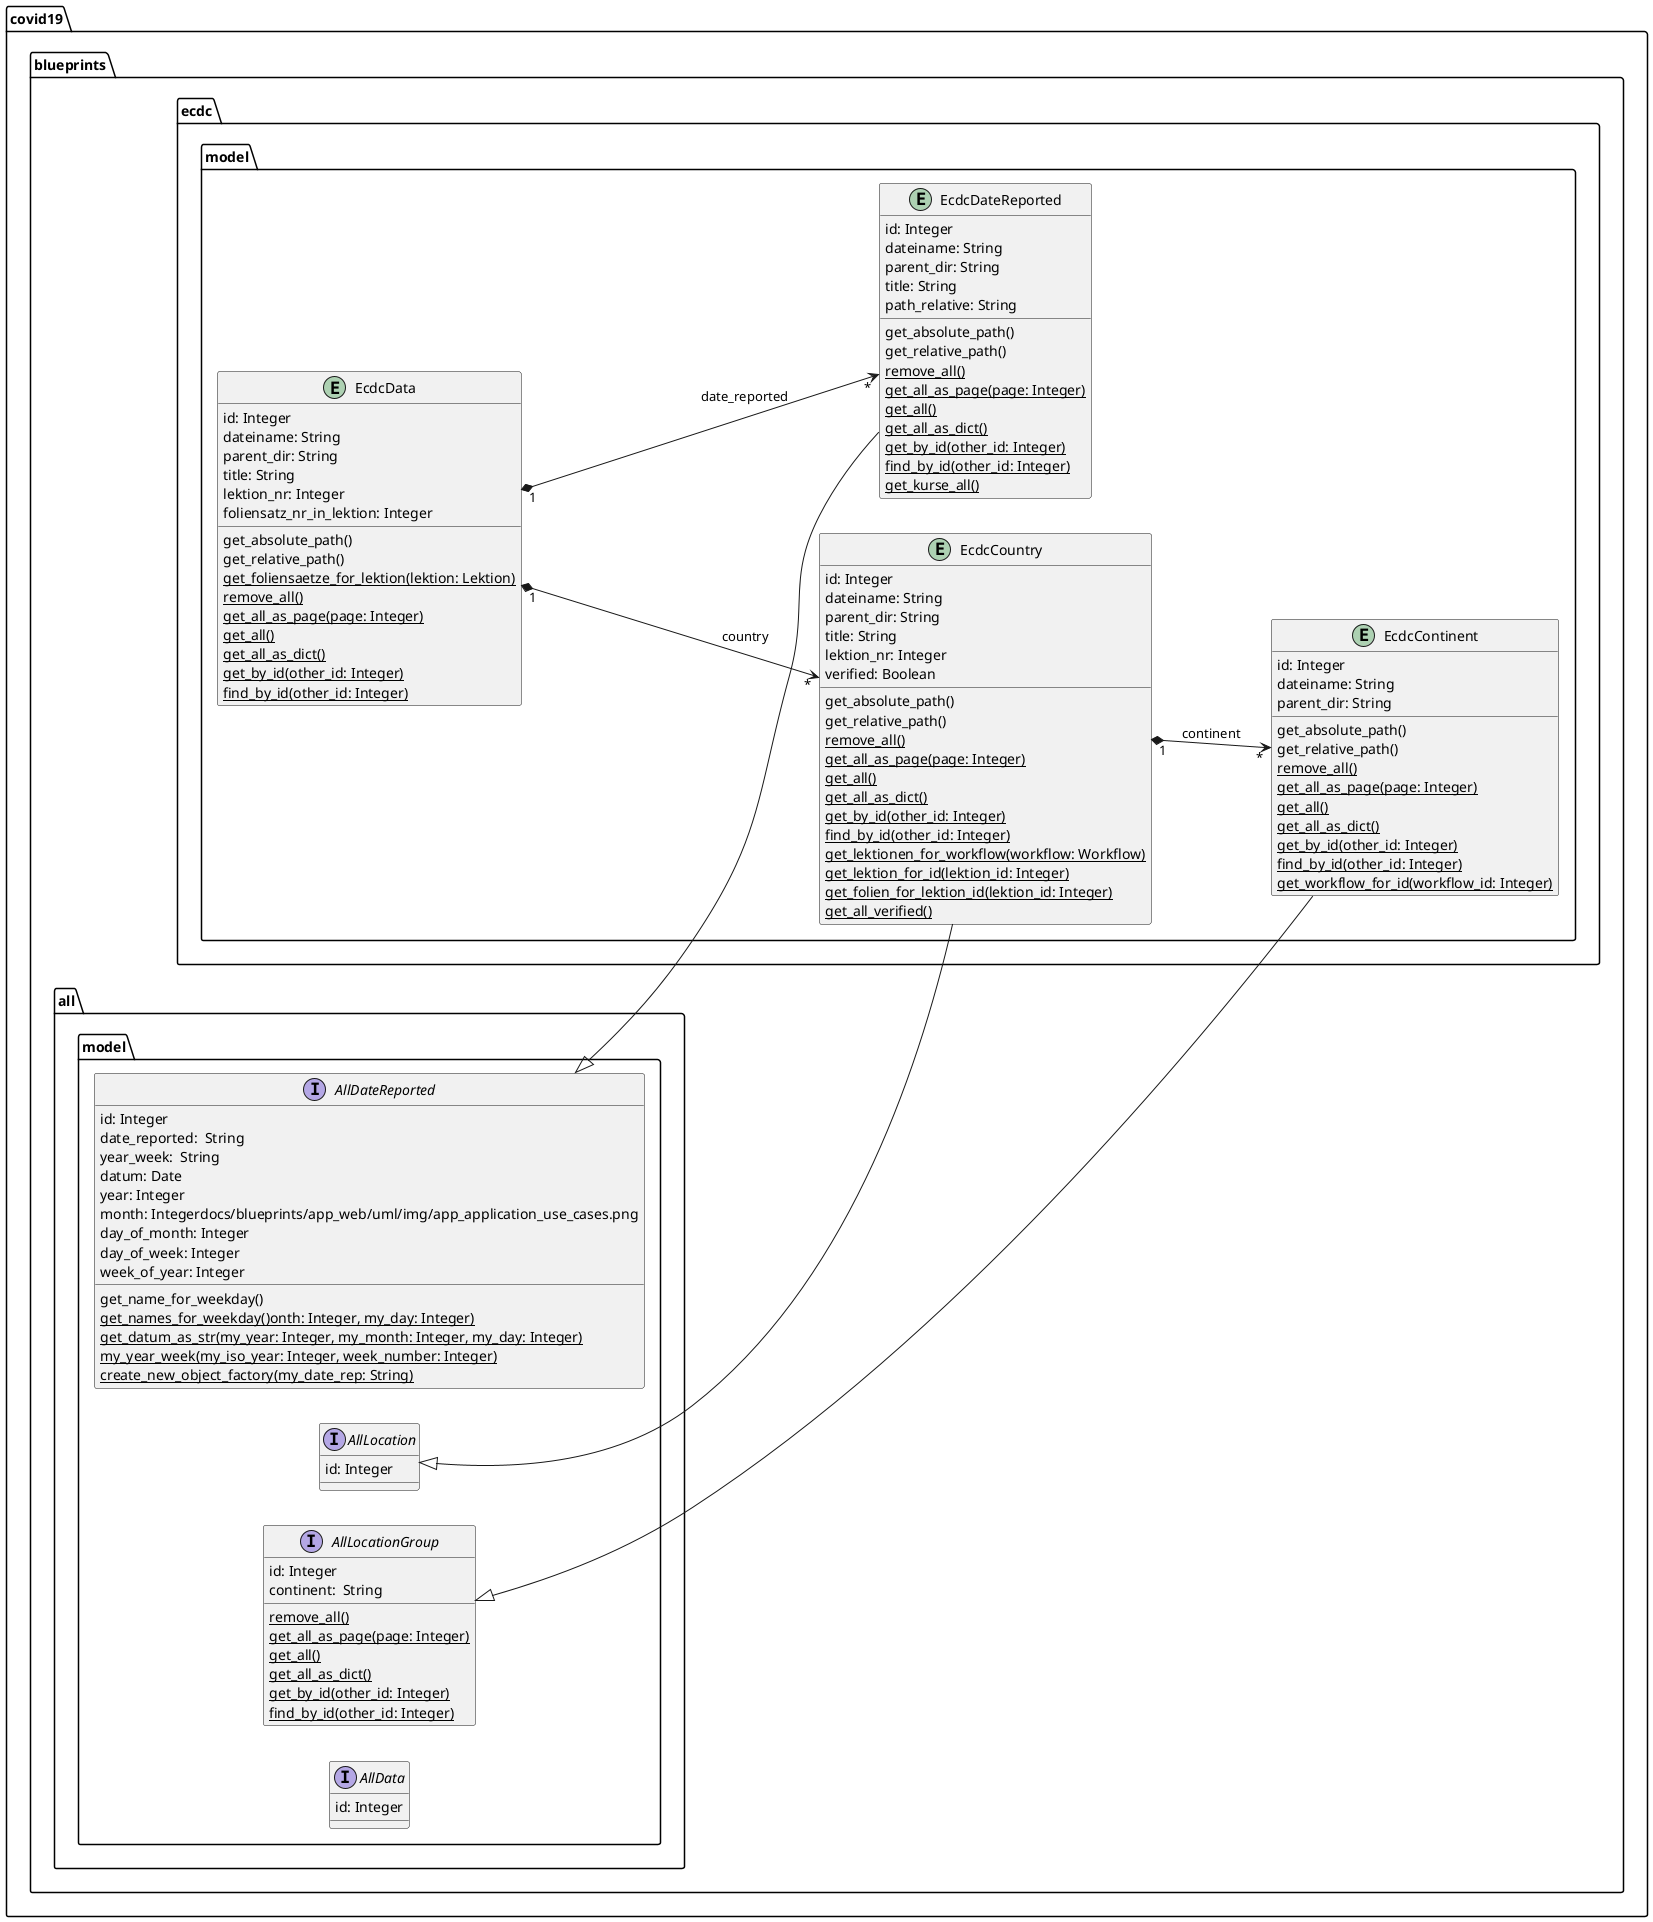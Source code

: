 @startuml
left to right direction

package covid19.blueprints.all.model {

	interface AllDateReported {
	    id: Integer
		date_reported:  String
	    year_week:  String
	    datum: Date
	    year: Integer
	    month: Integerdocs/blueprints/app_web/uml/img/app_application_use_cases.png
	    day_of_month: Integer
	    day_of_week: Integer
	    week_of_year: Integer
		get_name_for_weekday()
		{classifier} get_names_for_weekday()onth: Integer, my_day: Integer)
		{classifier} get_datum_as_str(my_year: Integer, my_month: Integer, my_day: Integer)
		{classifier} my_year_week(my_iso_year: Integer, week_number: Integer)
		{classifier} create_new_object_factory(my_date_rep: String)
	}

	interface AllLocationGroup {
	    id: Integer
	    continent:  String
	    {classifier} remove_all()
	    {classifier} get_all_as_page(page: Integer)
	    {classifier} get_all()
	    {classifier} get_all_as_dict()
	    {classifier} get_by_id(other_id: Integer)
	    {classifier} find_by_id(other_id: Integer)
	}

	interface AllLocation {
	    id: Integer
    }

	interface AllData {
	    id: Integer
	}

}

package covid19.blueprints.ecdc.model {

	entity EcdcDateReported {
	    id: Integer
	    dateiname: String
	    parent_dir: String
	    title: String
	    path_relative: String
	    get_absolute_path()
	    get_relative_path()
	    {classifier} remove_all()
	    {classifier} get_all_as_page(page: Integer)
	    {classifier} get_all()
	    {classifier} get_all_as_dict()
	    {classifier} get_by_id(other_id: Integer)
	    {classifier} find_by_id(other_id: Integer)
	    {classifier} get_kurse_all()
	}

	entity EcdcContinent {
	    id: Integer
	    dateiname: String
	    parent_dir: String
	    get_absolute_path()
	    get_relative_path()
	    {classifier} remove_all()
	    {classifier} get_all_as_page(page: Integer)
	    {classifier} get_all()
	    {classifier} get_all_as_dict()
	    {classifier} get_by_id(other_id: Integer)
	    {classifier} find_by_id(other_id: Integer)
	    {classifier} get_workflow_for_id(workflow_id: Integer)
	}

	entity EcdcCountry {
	    id: Integer
	    dateiname: String
	    parent_dir: String
	    title: String
	    lektion_nr: Integer
	    verified: Boolean
	    get_absolute_path()
	    get_relative_path()
	    {classifier} remove_all()
	    {classifier} get_all_as_page(page: Integer)
	    {classifier} get_all()
	    {classifier} get_all_as_dict()
	    {classifier} get_by_id(other_id: Integer)
	    {classifier} find_by_id(other_id: Integer)
	    {classifier} get_lektionen_for_workflow(workflow: Workflow)
	    {classifier} get_lektion_for_id(lektion_id: Integer)
	    {classifier} get_folien_for_lektion_id(lektion_id: Integer)
	    {classifier} get_all_verified()
	}

	entity EcdcData {
	    id: Integer
	    dateiname: String
	    parent_dir: String
	    title: String
	    lektion_nr: Integer
	    foliensatz_nr_in_lektion: Integer
	    get_absolute_path()
	    get_relative_path()
	    {classifier} get_foliensaetze_for_lektion(lektion: Lektion)
	    {classifier} remove_all()
	    {classifier} get_all_as_page(page: Integer)
	    {classifier} get_all()
	    {classifier} get_all_as_dict()
	    {classifier} get_by_id(other_id: Integer)
	    {classifier} find_by_id(other_id: Integer)
	}
}

AllDateReported <|-- EcdcDateReported
AllLocationGroup <|-- EcdcContinent
AllLocation <|-- EcdcCountry

EcdcCountry "1" *--> "*" EcdcContinent: continent
EcdcData "1" *--> "*" EcdcCountry: country
EcdcData "1" *--> "*" EcdcDateReported: date_reported

@enduml
